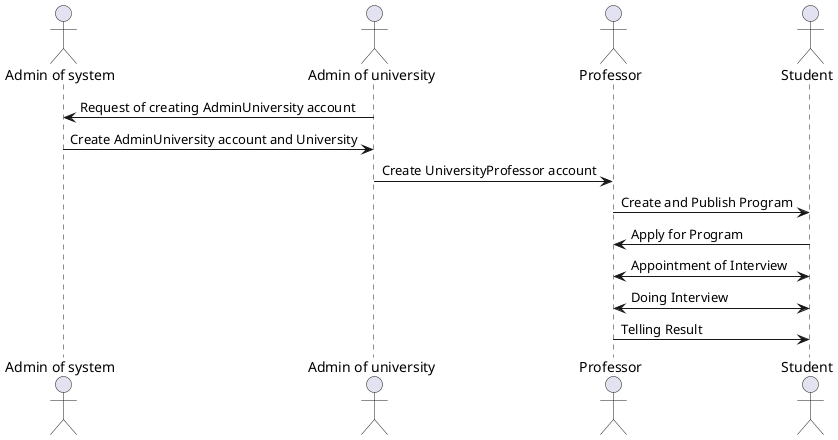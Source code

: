 @startuml "ISAP UML Sequence Diagram"
actor "Admin of system"
actor "Admin of university"
actor Professor
actor Student

"Admin of university" -> "Admin of system" : Request of creating AdminUniversity account
"Admin of system" -> "Admin of university" : Create AdminUniversity account and University
"Admin of university" -> Professor : Create UniversityProfessor account
Professor -> Student: Create and Publish Program
Student -> Professor: Apply for Program
Professor <-> Student: Appointment of Interview
Professor <-> Student: Doing Interview
Professor -> Student: Telling Result

@enduml
